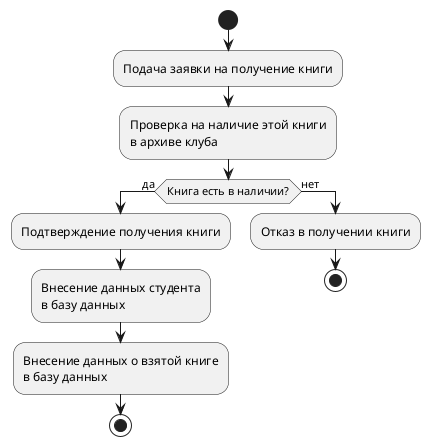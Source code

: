 @startuml

start

:Подача заявки на получение книги;

:Проверка на наличие этой книги\nв архиве клуба;

if (Книга есть в наличии?) then (да)
  :Подтверждение получения книги;
  :Внесение данных студента\nв базу данных;
  :Внесение данных о взятой книге\nв базу данных;
  stop
else (нет)
  :Отказ в получении книги;
  stop
endif

@enduml
